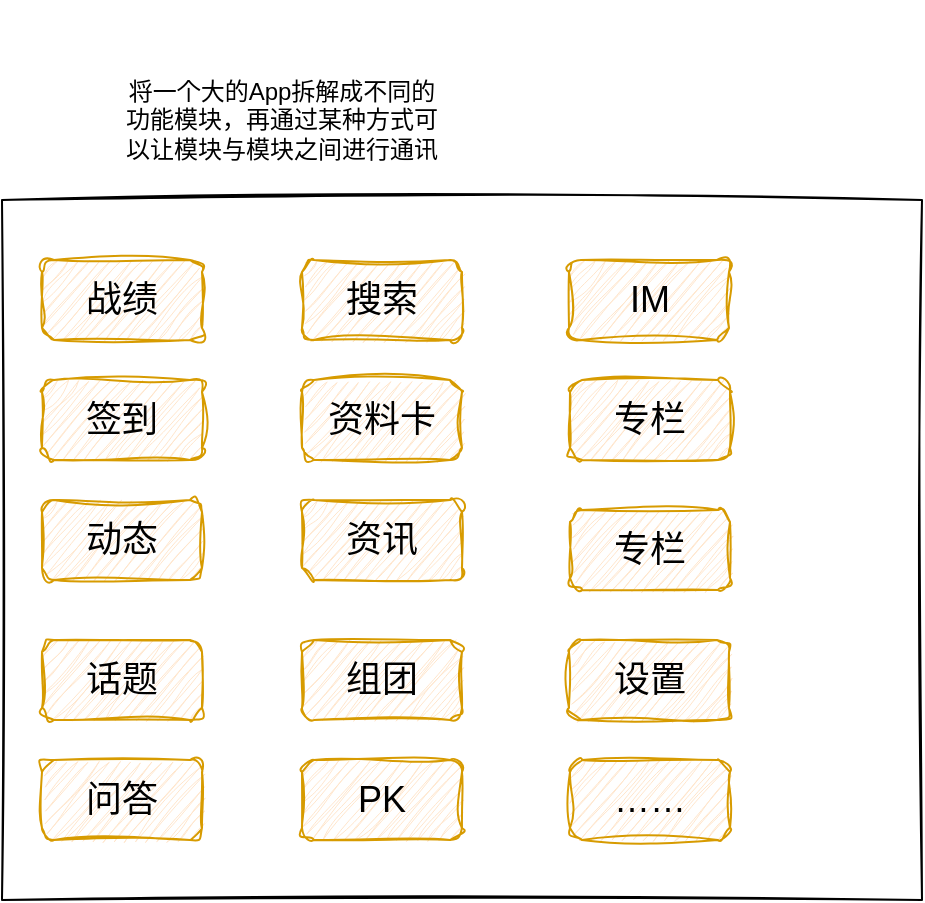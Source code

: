 <mxfile version="21.3.7" type="github">
  <diagram name="第 1 页" id="VlbDRRU05p334B86dTlG">
    <mxGraphModel dx="1242" dy="795" grid="1" gridSize="10" guides="1" tooltips="1" connect="1" arrows="1" fold="1" page="1" pageScale="1" pageWidth="827" pageHeight="1169" math="0" shadow="0">
      <root>
        <mxCell id="0" />
        <mxCell id="1" parent="0" />
        <mxCell id="4rPt64J2OixNxiuJa1zP-12" value="" style="rounded=0;whiteSpace=wrap;html=1;sketch=1;curveFitting=1;jiggle=2;" vertex="1" parent="1">
          <mxGeometry x="90" y="110" width="460" height="350" as="geometry" />
        </mxCell>
        <mxCell id="4rPt64J2OixNxiuJa1zP-2" value="&lt;font style=&quot;font-size: 18px;&quot;&gt;战绩&lt;/font&gt;" style="rounded=1;whiteSpace=wrap;html=1;fillColor=#ffe6cc;strokeColor=#d79b00;sketch=1;curveFitting=1;jiggle=2;" vertex="1" parent="1">
          <mxGeometry x="110" y="140" width="80" height="40" as="geometry" />
        </mxCell>
        <mxCell id="4rPt64J2OixNxiuJa1zP-3" value="&lt;font style=&quot;font-size: 18px;&quot;&gt;签到&lt;/font&gt;" style="rounded=1;whiteSpace=wrap;html=1;fillColor=#ffe6cc;strokeColor=#d79b00;sketch=1;curveFitting=1;jiggle=2;" vertex="1" parent="1">
          <mxGeometry x="110" y="200" width="80" height="40" as="geometry" />
        </mxCell>
        <mxCell id="4rPt64J2OixNxiuJa1zP-4" value="&lt;font style=&quot;font-size: 18px;&quot;&gt;动态&lt;/font&gt;" style="rounded=1;whiteSpace=wrap;html=1;fillColor=#ffe6cc;strokeColor=#d79b00;sketch=1;curveFitting=1;jiggle=2;" vertex="1" parent="1">
          <mxGeometry x="110" y="260" width="80" height="40" as="geometry" />
        </mxCell>
        <mxCell id="4rPt64J2OixNxiuJa1zP-5" value="&lt;font style=&quot;font-size: 18px;&quot;&gt;话题&lt;/font&gt;" style="rounded=1;whiteSpace=wrap;html=1;fillColor=#ffe6cc;strokeColor=#d79b00;sketch=1;curveFitting=1;jiggle=2;" vertex="1" parent="1">
          <mxGeometry x="110" y="330" width="80" height="40" as="geometry" />
        </mxCell>
        <mxCell id="4rPt64J2OixNxiuJa1zP-6" value="&lt;font style=&quot;font-size: 18px;&quot;&gt;问答&lt;/font&gt;" style="rounded=1;whiteSpace=wrap;html=1;fillColor=#ffe6cc;strokeColor=#d79b00;sketch=1;curveFitting=1;jiggle=2;" vertex="1" parent="1">
          <mxGeometry x="110" y="390" width="80" height="40" as="geometry" />
        </mxCell>
        <mxCell id="4rPt64J2OixNxiuJa1zP-7" value="&lt;font style=&quot;font-size: 18px;&quot;&gt;资料卡&lt;/font&gt;" style="rounded=1;whiteSpace=wrap;html=1;fillColor=#ffe6cc;strokeColor=#d79b00;sketch=1;curveFitting=1;jiggle=2;" vertex="1" parent="1">
          <mxGeometry x="240" y="200" width="80" height="40" as="geometry" />
        </mxCell>
        <mxCell id="4rPt64J2OixNxiuJa1zP-8" value="&lt;span style=&quot;font-size: 18px;&quot;&gt;搜索&lt;/span&gt;" style="rounded=1;whiteSpace=wrap;html=1;fillColor=#ffe6cc;strokeColor=#d79b00;sketch=1;curveFitting=1;jiggle=2;" vertex="1" parent="1">
          <mxGeometry x="240" y="140" width="80" height="40" as="geometry" />
        </mxCell>
        <mxCell id="4rPt64J2OixNxiuJa1zP-9" value="&lt;font style=&quot;font-size: 18px;&quot;&gt;资讯&lt;/font&gt;" style="rounded=1;whiteSpace=wrap;html=1;fillColor=#ffe6cc;strokeColor=#d79b00;sketch=1;curveFitting=1;jiggle=2;" vertex="1" parent="1">
          <mxGeometry x="240" y="260" width="80" height="40" as="geometry" />
        </mxCell>
        <mxCell id="4rPt64J2OixNxiuJa1zP-10" value="&lt;font style=&quot;font-size: 18px;&quot;&gt;组团&lt;/font&gt;" style="rounded=1;whiteSpace=wrap;html=1;fillColor=#ffe6cc;strokeColor=#d79b00;sketch=1;curveFitting=1;jiggle=2;" vertex="1" parent="1">
          <mxGeometry x="240" y="330" width="80" height="40" as="geometry" />
        </mxCell>
        <mxCell id="4rPt64J2OixNxiuJa1zP-11" value="&lt;font style=&quot;font-size: 18px;&quot;&gt;……&lt;/font&gt;" style="rounded=1;whiteSpace=wrap;html=1;fillColor=#ffe6cc;strokeColor=#d79b00;sketch=1;curveFitting=1;jiggle=2;" vertex="1" parent="1">
          <mxGeometry x="374" y="390" width="80" height="40" as="geometry" />
        </mxCell>
        <mxCell id="4rPt64J2OixNxiuJa1zP-13" value="将一个大的App拆解成不同的功能模块，再通过某种方式可以让模块与模块之间进行通讯" style="text;html=1;strokeColor=none;fillColor=none;align=center;verticalAlign=middle;whiteSpace=wrap;rounded=0;fontSize=12;" vertex="1" parent="1">
          <mxGeometry x="150" y="10" width="160" height="120" as="geometry" />
        </mxCell>
        <mxCell id="4rPt64J2OixNxiuJa1zP-14" value="&lt;font style=&quot;font-size: 18px;&quot;&gt;IM&lt;/font&gt;" style="rounded=1;whiteSpace=wrap;html=1;fillColor=#ffe6cc;strokeColor=#d79b00;sketch=1;curveFitting=1;jiggle=2;" vertex="1" parent="1">
          <mxGeometry x="373.5" y="140" width="80" height="40" as="geometry" />
        </mxCell>
        <mxCell id="4rPt64J2OixNxiuJa1zP-15" value="&lt;font style=&quot;font-size: 18px;&quot;&gt;专栏&lt;/font&gt;" style="rounded=1;whiteSpace=wrap;html=1;fillColor=#ffe6cc;strokeColor=#d79b00;sketch=1;curveFitting=1;jiggle=2;" vertex="1" parent="1">
          <mxGeometry x="374" y="200" width="80" height="40" as="geometry" />
        </mxCell>
        <mxCell id="4rPt64J2OixNxiuJa1zP-17" value="&lt;font style=&quot;font-size: 18px;&quot;&gt;专栏&lt;/font&gt;" style="rounded=1;whiteSpace=wrap;html=1;fillColor=#ffe6cc;strokeColor=#d79b00;sketch=1;curveFitting=1;jiggle=2;" vertex="1" parent="1">
          <mxGeometry x="374" y="265" width="80" height="40" as="geometry" />
        </mxCell>
        <mxCell id="4rPt64J2OixNxiuJa1zP-18" value="&lt;font style=&quot;font-size: 18px;&quot;&gt;设置&lt;/font&gt;" style="rounded=1;whiteSpace=wrap;html=1;fillColor=#ffe6cc;strokeColor=#d79b00;sketch=1;curveFitting=1;jiggle=2;" vertex="1" parent="1">
          <mxGeometry x="373.5" y="330" width="80" height="40" as="geometry" />
        </mxCell>
        <mxCell id="4rPt64J2OixNxiuJa1zP-19" value="&lt;font style=&quot;font-size: 18px;&quot;&gt;PK&lt;/font&gt;" style="rounded=1;whiteSpace=wrap;html=1;fillColor=#ffe6cc;strokeColor=#d79b00;sketch=1;curveFitting=1;jiggle=2;" vertex="1" parent="1">
          <mxGeometry x="240" y="390" width="80" height="40" as="geometry" />
        </mxCell>
      </root>
    </mxGraphModel>
  </diagram>
</mxfile>
